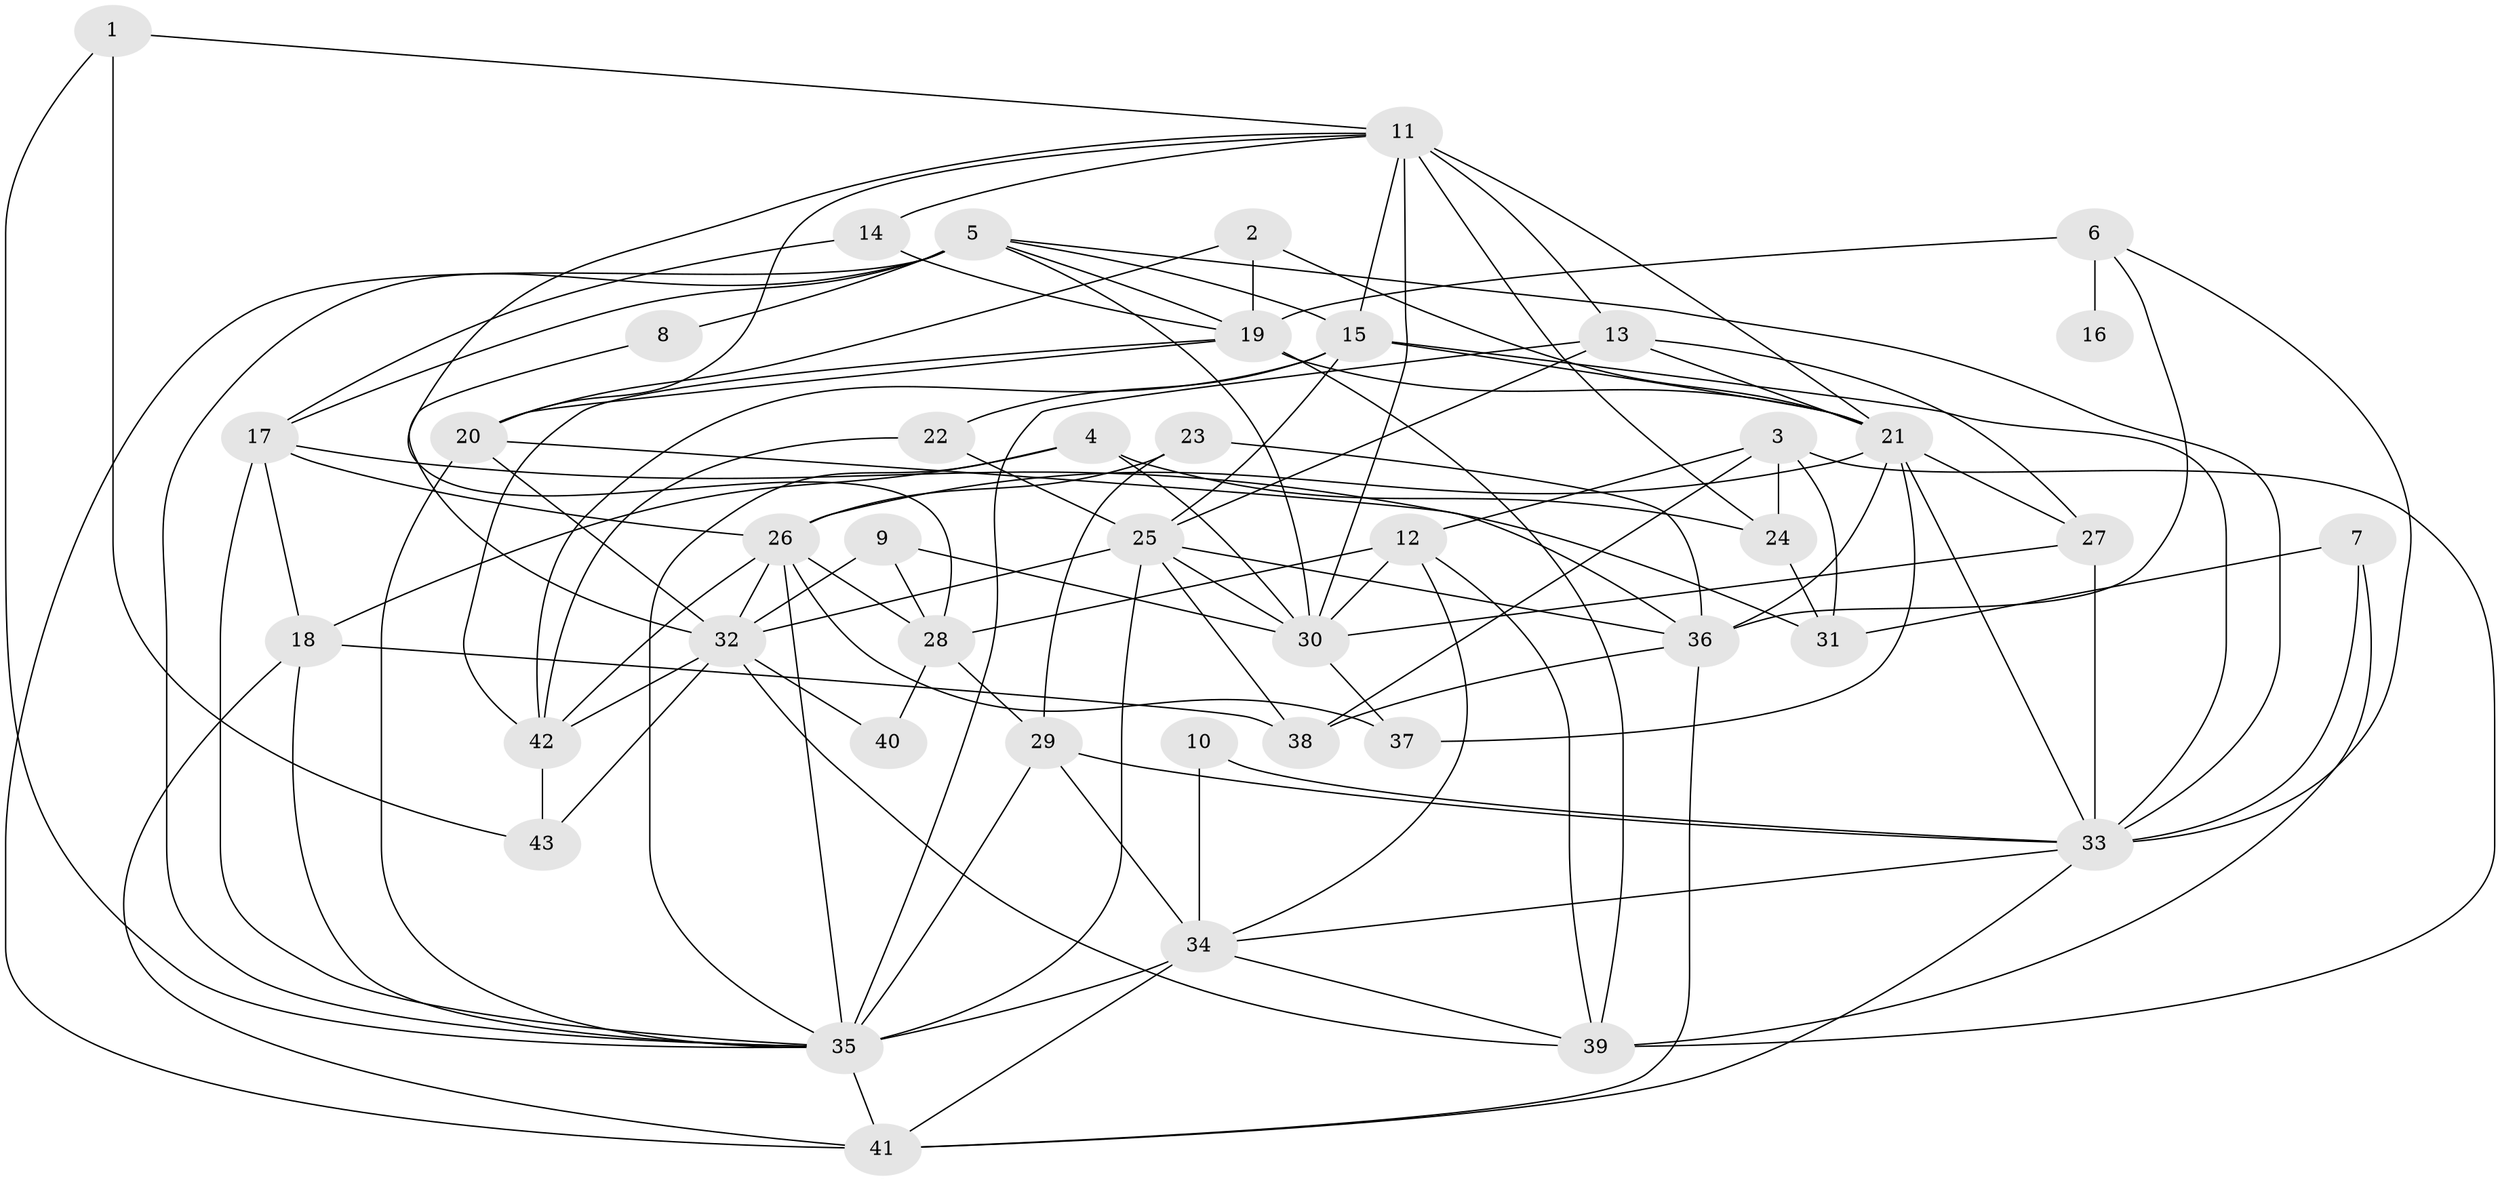 // original degree distribution, {3: 0.3176470588235294, 5: 0.12941176470588237, 4: 0.24705882352941178, 2: 0.1411764705882353, 8: 0.03529411764705882, 9: 0.011764705882352941, 7: 0.03529411764705882, 6: 0.08235294117647059}
// Generated by graph-tools (version 1.1) at 2025/26/03/09/25 03:26:16]
// undirected, 43 vertices, 115 edges
graph export_dot {
graph [start="1"]
  node [color=gray90,style=filled];
  1;
  2;
  3;
  4;
  5;
  6;
  7;
  8;
  9;
  10;
  11;
  12;
  13;
  14;
  15;
  16;
  17;
  18;
  19;
  20;
  21;
  22;
  23;
  24;
  25;
  26;
  27;
  28;
  29;
  30;
  31;
  32;
  33;
  34;
  35;
  36;
  37;
  38;
  39;
  40;
  41;
  42;
  43;
  1 -- 11 [weight=1.0];
  1 -- 35 [weight=1.0];
  1 -- 43 [weight=1.0];
  2 -- 19 [weight=1.0];
  2 -- 20 [weight=1.0];
  2 -- 21 [weight=1.0];
  3 -- 12 [weight=1.0];
  3 -- 24 [weight=1.0];
  3 -- 31 [weight=1.0];
  3 -- 38 [weight=1.0];
  3 -- 39 [weight=1.0];
  4 -- 18 [weight=1.0];
  4 -- 24 [weight=1.0];
  4 -- 30 [weight=1.0];
  4 -- 35 [weight=1.0];
  5 -- 8 [weight=1.0];
  5 -- 15 [weight=1.0];
  5 -- 17 [weight=2.0];
  5 -- 19 [weight=1.0];
  5 -- 30 [weight=1.0];
  5 -- 33 [weight=1.0];
  5 -- 35 [weight=1.0];
  5 -- 41 [weight=1.0];
  6 -- 16 [weight=2.0];
  6 -- 19 [weight=1.0];
  6 -- 33 [weight=1.0];
  6 -- 36 [weight=1.0];
  7 -- 31 [weight=1.0];
  7 -- 33 [weight=1.0];
  7 -- 39 [weight=1.0];
  8 -- 32 [weight=1.0];
  9 -- 28 [weight=1.0];
  9 -- 30 [weight=1.0];
  9 -- 32 [weight=1.0];
  10 -- 33 [weight=2.0];
  10 -- 34 [weight=1.0];
  11 -- 13 [weight=1.0];
  11 -- 14 [weight=1.0];
  11 -- 15 [weight=1.0];
  11 -- 20 [weight=1.0];
  11 -- 21 [weight=1.0];
  11 -- 24 [weight=2.0];
  11 -- 28 [weight=1.0];
  11 -- 30 [weight=1.0];
  12 -- 28 [weight=1.0];
  12 -- 30 [weight=1.0];
  12 -- 34 [weight=1.0];
  12 -- 39 [weight=1.0];
  13 -- 21 [weight=1.0];
  13 -- 25 [weight=1.0];
  13 -- 27 [weight=1.0];
  13 -- 35 [weight=1.0];
  14 -- 17 [weight=1.0];
  14 -- 19 [weight=1.0];
  15 -- 21 [weight=1.0];
  15 -- 22 [weight=1.0];
  15 -- 25 [weight=1.0];
  15 -- 33 [weight=2.0];
  15 -- 42 [weight=1.0];
  17 -- 18 [weight=1.0];
  17 -- 26 [weight=1.0];
  17 -- 31 [weight=1.0];
  17 -- 35 [weight=1.0];
  18 -- 35 [weight=1.0];
  18 -- 38 [weight=2.0];
  18 -- 41 [weight=1.0];
  19 -- 20 [weight=1.0];
  19 -- 21 [weight=1.0];
  19 -- 39 [weight=1.0];
  19 -- 42 [weight=1.0];
  20 -- 32 [weight=1.0];
  20 -- 35 [weight=1.0];
  20 -- 36 [weight=1.0];
  21 -- 26 [weight=1.0];
  21 -- 27 [weight=1.0];
  21 -- 33 [weight=1.0];
  21 -- 36 [weight=1.0];
  21 -- 37 [weight=1.0];
  22 -- 25 [weight=1.0];
  22 -- 42 [weight=1.0];
  23 -- 26 [weight=1.0];
  23 -- 29 [weight=1.0];
  23 -- 36 [weight=2.0];
  24 -- 31 [weight=1.0];
  25 -- 30 [weight=1.0];
  25 -- 32 [weight=1.0];
  25 -- 35 [weight=1.0];
  25 -- 36 [weight=1.0];
  25 -- 38 [weight=1.0];
  26 -- 28 [weight=1.0];
  26 -- 32 [weight=1.0];
  26 -- 35 [weight=1.0];
  26 -- 37 [weight=1.0];
  26 -- 42 [weight=1.0];
  27 -- 30 [weight=1.0];
  27 -- 33 [weight=2.0];
  28 -- 29 [weight=1.0];
  28 -- 40 [weight=1.0];
  29 -- 33 [weight=1.0];
  29 -- 34 [weight=1.0];
  29 -- 35 [weight=3.0];
  30 -- 37 [weight=1.0];
  32 -- 39 [weight=1.0];
  32 -- 40 [weight=1.0];
  32 -- 42 [weight=1.0];
  32 -- 43 [weight=1.0];
  33 -- 34 [weight=1.0];
  33 -- 41 [weight=1.0];
  34 -- 35 [weight=1.0];
  34 -- 39 [weight=1.0];
  34 -- 41 [weight=1.0];
  35 -- 41 [weight=1.0];
  36 -- 38 [weight=1.0];
  36 -- 41 [weight=1.0];
  42 -- 43 [weight=1.0];
}
